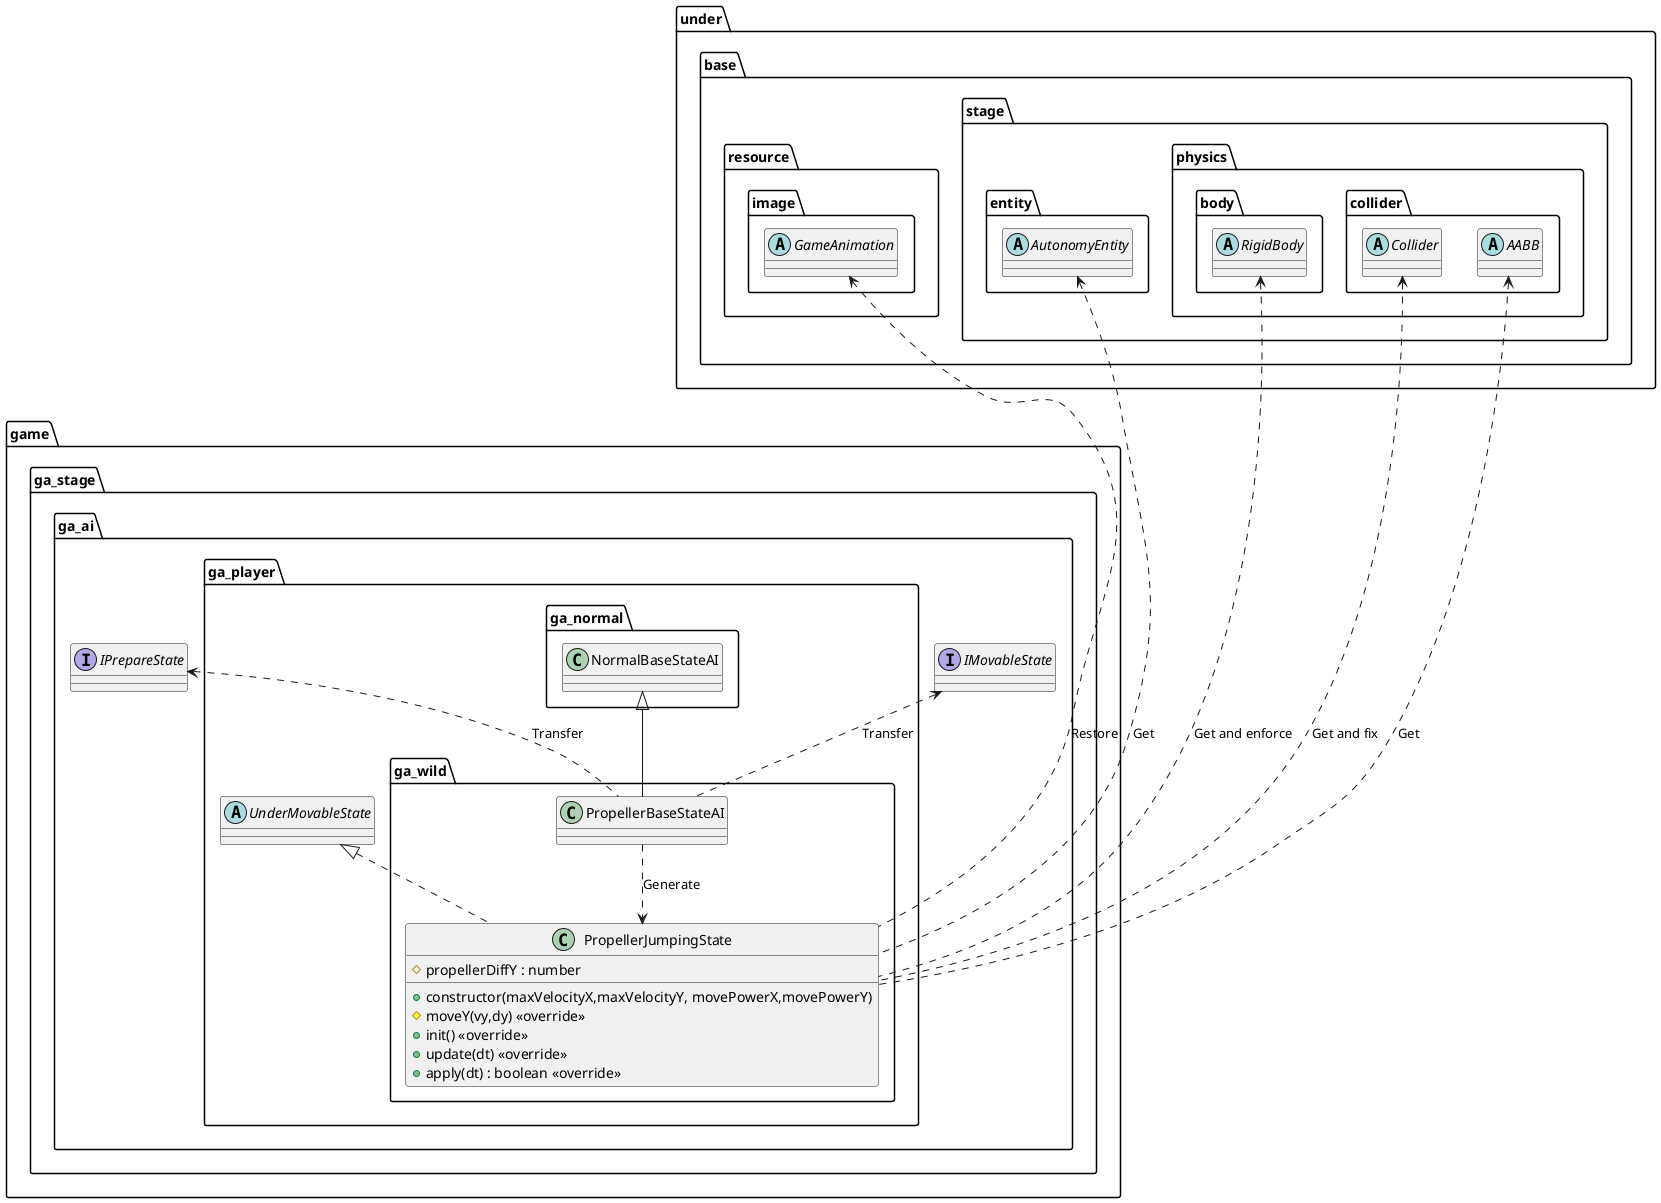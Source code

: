 @startuml AIPropeller
package game {
    package ga_stage {
        package ga_ai {
            package ga_player {
                package ga_wild {
                    class PropellerBaseStateAI
                    class PropellerJumpingState {
                        +constructor(maxVelocityX,maxVelocityY, movePowerX,movePowerY)
                        #propellerDiffY : number
                        #moveY(vy,dy) <<override>>
                        +init() <<override>>
                        +update(dt) <<override>>
                        +apply(dt) : boolean <<override>>
                    }
                }
            }
        }
    }
}

package under {
    package base {
        package resource {
            package image {
                abstract GameAnimation
            }
        }
        package stage {
            package entity {
                abstract AutonomyEntity
            }
            package physics {
                package body {
                    abstract RigidBody
                }
                package collider {
                    abstract Collider
                    abstract AABB
                }
            }
        }
    }
}

package game {
    package ga_stage {
        package ga_ai {
            interface IMovableState
            interface IPrepareState
            package ga_player {
                abstract UnderMovableState
                package ga_normal {
                    class NormalBaseStateAI
                }
            }
        }
    }
}

IMovableState <.. PropellerBaseStateAI : Transfer
IPrepareState <.. PropellerBaseStateAI : Transfer

PropellerBaseStateAI ..> PropellerJumpingState : Generate

AutonomyEntity <.... PropellerJumpingState : Get
RigidBody <.... PropellerJumpingState : Get and enforce
GameAnimation <.... PropellerJumpingState : Restore
Collider <.... PropellerJumpingState : Get and fix
AABB <.... PropellerJumpingState : Get


NormalBaseStateAI <|-- PropellerBaseStateAI

UnderMovableState <|.. PropellerJumpingState

@enduml
